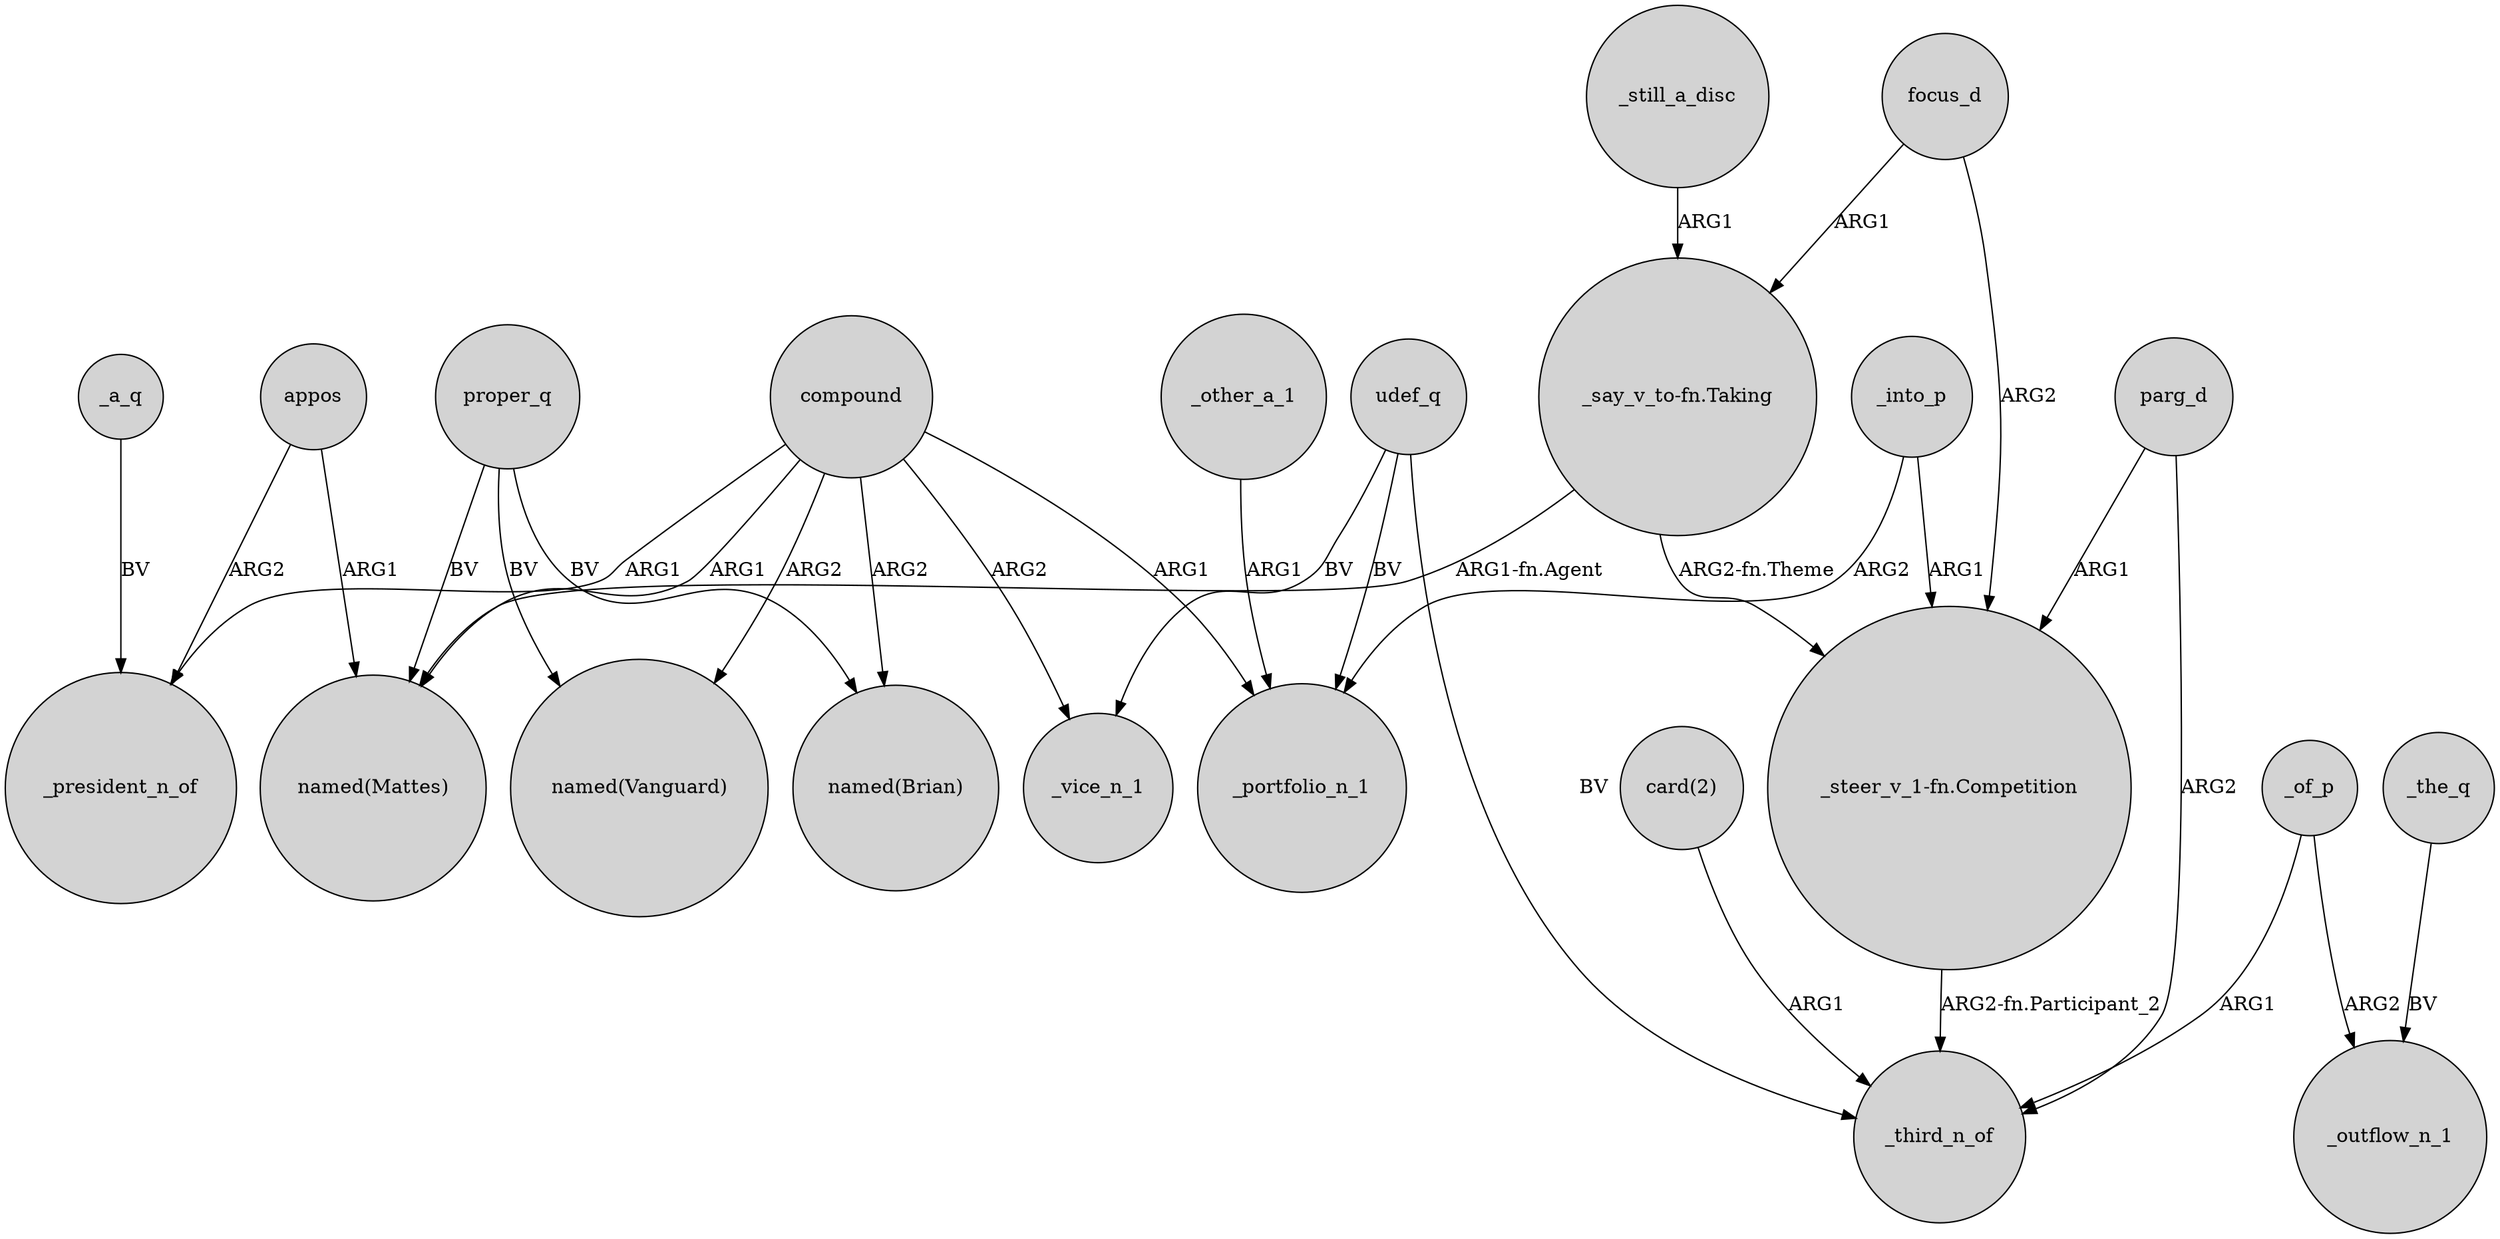 digraph {
	node [shape=circle style=filled]
	appos -> _president_n_of [label=ARG2]
	"_say_v_to-fn.Taking" -> "_steer_v_1-fn.Competition" [label="ARG2-fn.Theme"]
	parg_d -> "_steer_v_1-fn.Competition" [label=ARG1]
	focus_d -> "_say_v_to-fn.Taking" [label=ARG1]
	focus_d -> "_steer_v_1-fn.Competition" [label=ARG2]
	compound -> "named(Brian)" [label=ARG2]
	compound -> _portfolio_n_1 [label=ARG1]
	appos -> "named(Mattes)" [label=ARG1]
	_other_a_1 -> _portfolio_n_1 [label=ARG1]
	"_say_v_to-fn.Taking" -> "named(Mattes)" [label="ARG1-fn.Agent"]
	_a_q -> _president_n_of [label=BV]
	_of_p -> _outflow_n_1 [label=ARG2]
	udef_q -> _vice_n_1 [label=BV]
	compound -> "named(Mattes)" [label=ARG1]
	parg_d -> _third_n_of [label=ARG2]
	_into_p -> "_steer_v_1-fn.Competition" [label=ARG1]
	udef_q -> _portfolio_n_1 [label=BV]
	_still_a_disc -> "_say_v_to-fn.Taking" [label=ARG1]
	compound -> "named(Vanguard)" [label=ARG2]
	compound -> _vice_n_1 [label=ARG2]
	proper_q -> "named(Brian)" [label=BV]
	compound -> _president_n_of [label=ARG1]
	"_steer_v_1-fn.Competition" -> _third_n_of [label="ARG2-fn.Participant_2"]
	proper_q -> "named(Mattes)" [label=BV]
	_the_q -> _outflow_n_1 [label=BV]
	_of_p -> _third_n_of [label=ARG1]
	udef_q -> _third_n_of [label=BV]
	proper_q -> "named(Vanguard)" [label=BV]
	"card(2)" -> _third_n_of [label=ARG1]
	_into_p -> _portfolio_n_1 [label=ARG2]
}
